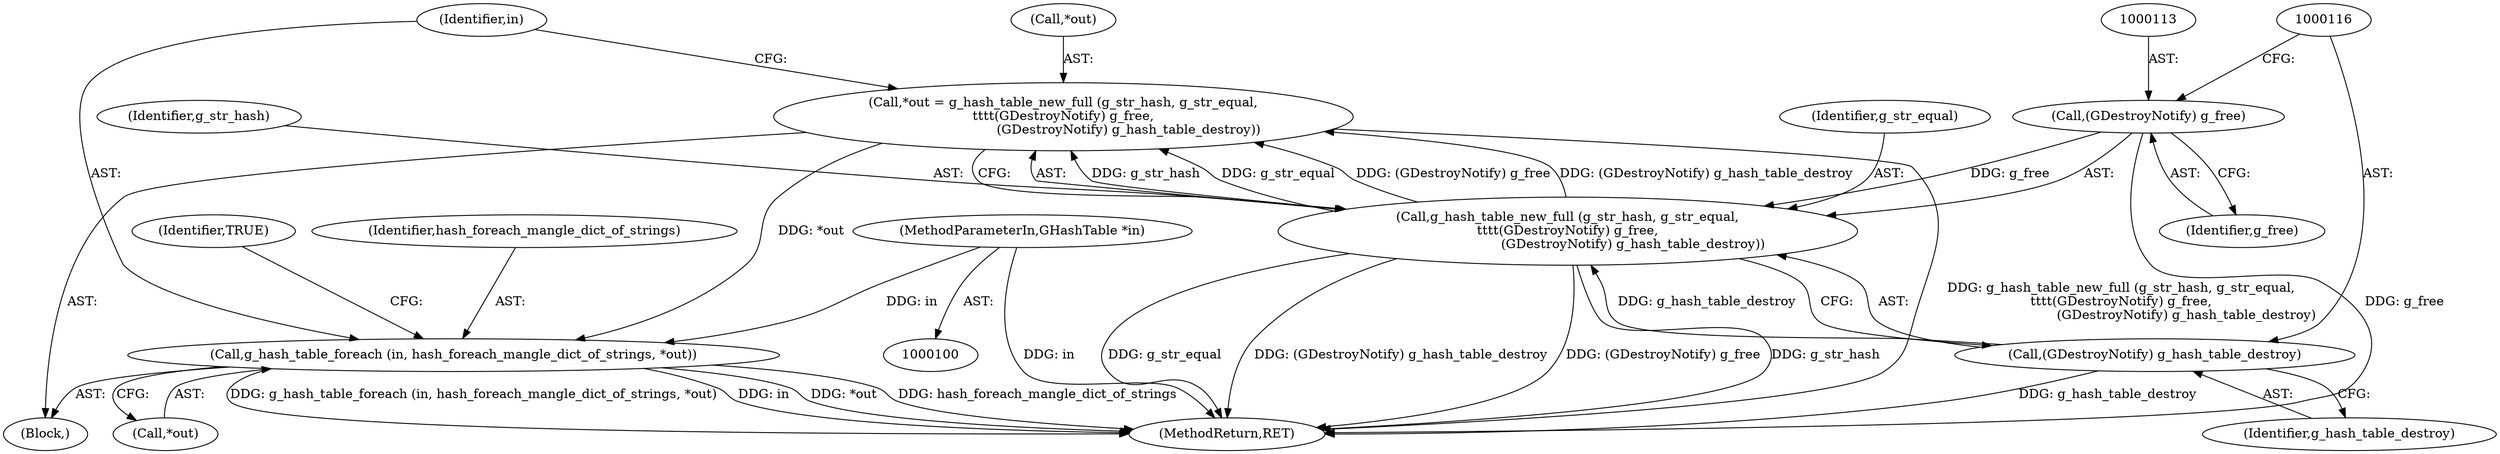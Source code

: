 digraph "1_dbus_9a6bce9b615abca6068348c1606ba8eaf13d9ae0_8@pointer" {
"1000118" [label="(Call,g_hash_table_foreach (in, hash_foreach_mangle_dict_of_strings, *out))"];
"1000102" [label="(MethodParameterIn,GHashTable *in)"];
"1000106" [label="(Call,*out = g_hash_table_new_full (g_str_hash, g_str_equal,\n\t\t\t\t(GDestroyNotify) g_free,\n                                (GDestroyNotify) g_hash_table_destroy))"];
"1000109" [label="(Call,g_hash_table_new_full (g_str_hash, g_str_equal,\n\t\t\t\t(GDestroyNotify) g_free,\n                                (GDestroyNotify) g_hash_table_destroy))"];
"1000112" [label="(Call,(GDestroyNotify) g_free)"];
"1000115" [label="(Call,(GDestroyNotify) g_hash_table_destroy)"];
"1000105" [label="(Block,)"];
"1000115" [label="(Call,(GDestroyNotify) g_hash_table_destroy)"];
"1000112" [label="(Call,(GDestroyNotify) g_free)"];
"1000114" [label="(Identifier,g_free)"];
"1000111" [label="(Identifier,g_str_equal)"];
"1000117" [label="(Identifier,g_hash_table_destroy)"];
"1000124" [label="(Identifier,TRUE)"];
"1000110" [label="(Identifier,g_str_hash)"];
"1000121" [label="(Call,*out)"];
"1000109" [label="(Call,g_hash_table_new_full (g_str_hash, g_str_equal,\n\t\t\t\t(GDestroyNotify) g_free,\n                                (GDestroyNotify) g_hash_table_destroy))"];
"1000118" [label="(Call,g_hash_table_foreach (in, hash_foreach_mangle_dict_of_strings, *out))"];
"1000106" [label="(Call,*out = g_hash_table_new_full (g_str_hash, g_str_equal,\n\t\t\t\t(GDestroyNotify) g_free,\n                                (GDestroyNotify) g_hash_table_destroy))"];
"1000107" [label="(Call,*out)"];
"1000119" [label="(Identifier,in)"];
"1000125" [label="(MethodReturn,RET)"];
"1000102" [label="(MethodParameterIn,GHashTable *in)"];
"1000120" [label="(Identifier,hash_foreach_mangle_dict_of_strings)"];
"1000118" -> "1000105"  [label="AST: "];
"1000118" -> "1000121"  [label="CFG: "];
"1000119" -> "1000118"  [label="AST: "];
"1000120" -> "1000118"  [label="AST: "];
"1000121" -> "1000118"  [label="AST: "];
"1000124" -> "1000118"  [label="CFG: "];
"1000118" -> "1000125"  [label="DDG: g_hash_table_foreach (in, hash_foreach_mangle_dict_of_strings, *out)"];
"1000118" -> "1000125"  [label="DDG: in"];
"1000118" -> "1000125"  [label="DDG: *out"];
"1000118" -> "1000125"  [label="DDG: hash_foreach_mangle_dict_of_strings"];
"1000102" -> "1000118"  [label="DDG: in"];
"1000106" -> "1000118"  [label="DDG: *out"];
"1000102" -> "1000100"  [label="AST: "];
"1000102" -> "1000125"  [label="DDG: in"];
"1000106" -> "1000105"  [label="AST: "];
"1000106" -> "1000109"  [label="CFG: "];
"1000107" -> "1000106"  [label="AST: "];
"1000109" -> "1000106"  [label="AST: "];
"1000119" -> "1000106"  [label="CFG: "];
"1000106" -> "1000125"  [label="DDG: g_hash_table_new_full (g_str_hash, g_str_equal,\n\t\t\t\t(GDestroyNotify) g_free,\n                                (GDestroyNotify) g_hash_table_destroy)"];
"1000109" -> "1000106"  [label="DDG: g_str_hash"];
"1000109" -> "1000106"  [label="DDG: g_str_equal"];
"1000109" -> "1000106"  [label="DDG: (GDestroyNotify) g_free"];
"1000109" -> "1000106"  [label="DDG: (GDestroyNotify) g_hash_table_destroy"];
"1000109" -> "1000115"  [label="CFG: "];
"1000110" -> "1000109"  [label="AST: "];
"1000111" -> "1000109"  [label="AST: "];
"1000112" -> "1000109"  [label="AST: "];
"1000115" -> "1000109"  [label="AST: "];
"1000109" -> "1000125"  [label="DDG: g_str_equal"];
"1000109" -> "1000125"  [label="DDG: (GDestroyNotify) g_hash_table_destroy"];
"1000109" -> "1000125"  [label="DDG: (GDestroyNotify) g_free"];
"1000109" -> "1000125"  [label="DDG: g_str_hash"];
"1000112" -> "1000109"  [label="DDG: g_free"];
"1000115" -> "1000109"  [label="DDG: g_hash_table_destroy"];
"1000112" -> "1000114"  [label="CFG: "];
"1000113" -> "1000112"  [label="AST: "];
"1000114" -> "1000112"  [label="AST: "];
"1000116" -> "1000112"  [label="CFG: "];
"1000112" -> "1000125"  [label="DDG: g_free"];
"1000115" -> "1000117"  [label="CFG: "];
"1000116" -> "1000115"  [label="AST: "];
"1000117" -> "1000115"  [label="AST: "];
"1000115" -> "1000125"  [label="DDG: g_hash_table_destroy"];
}
